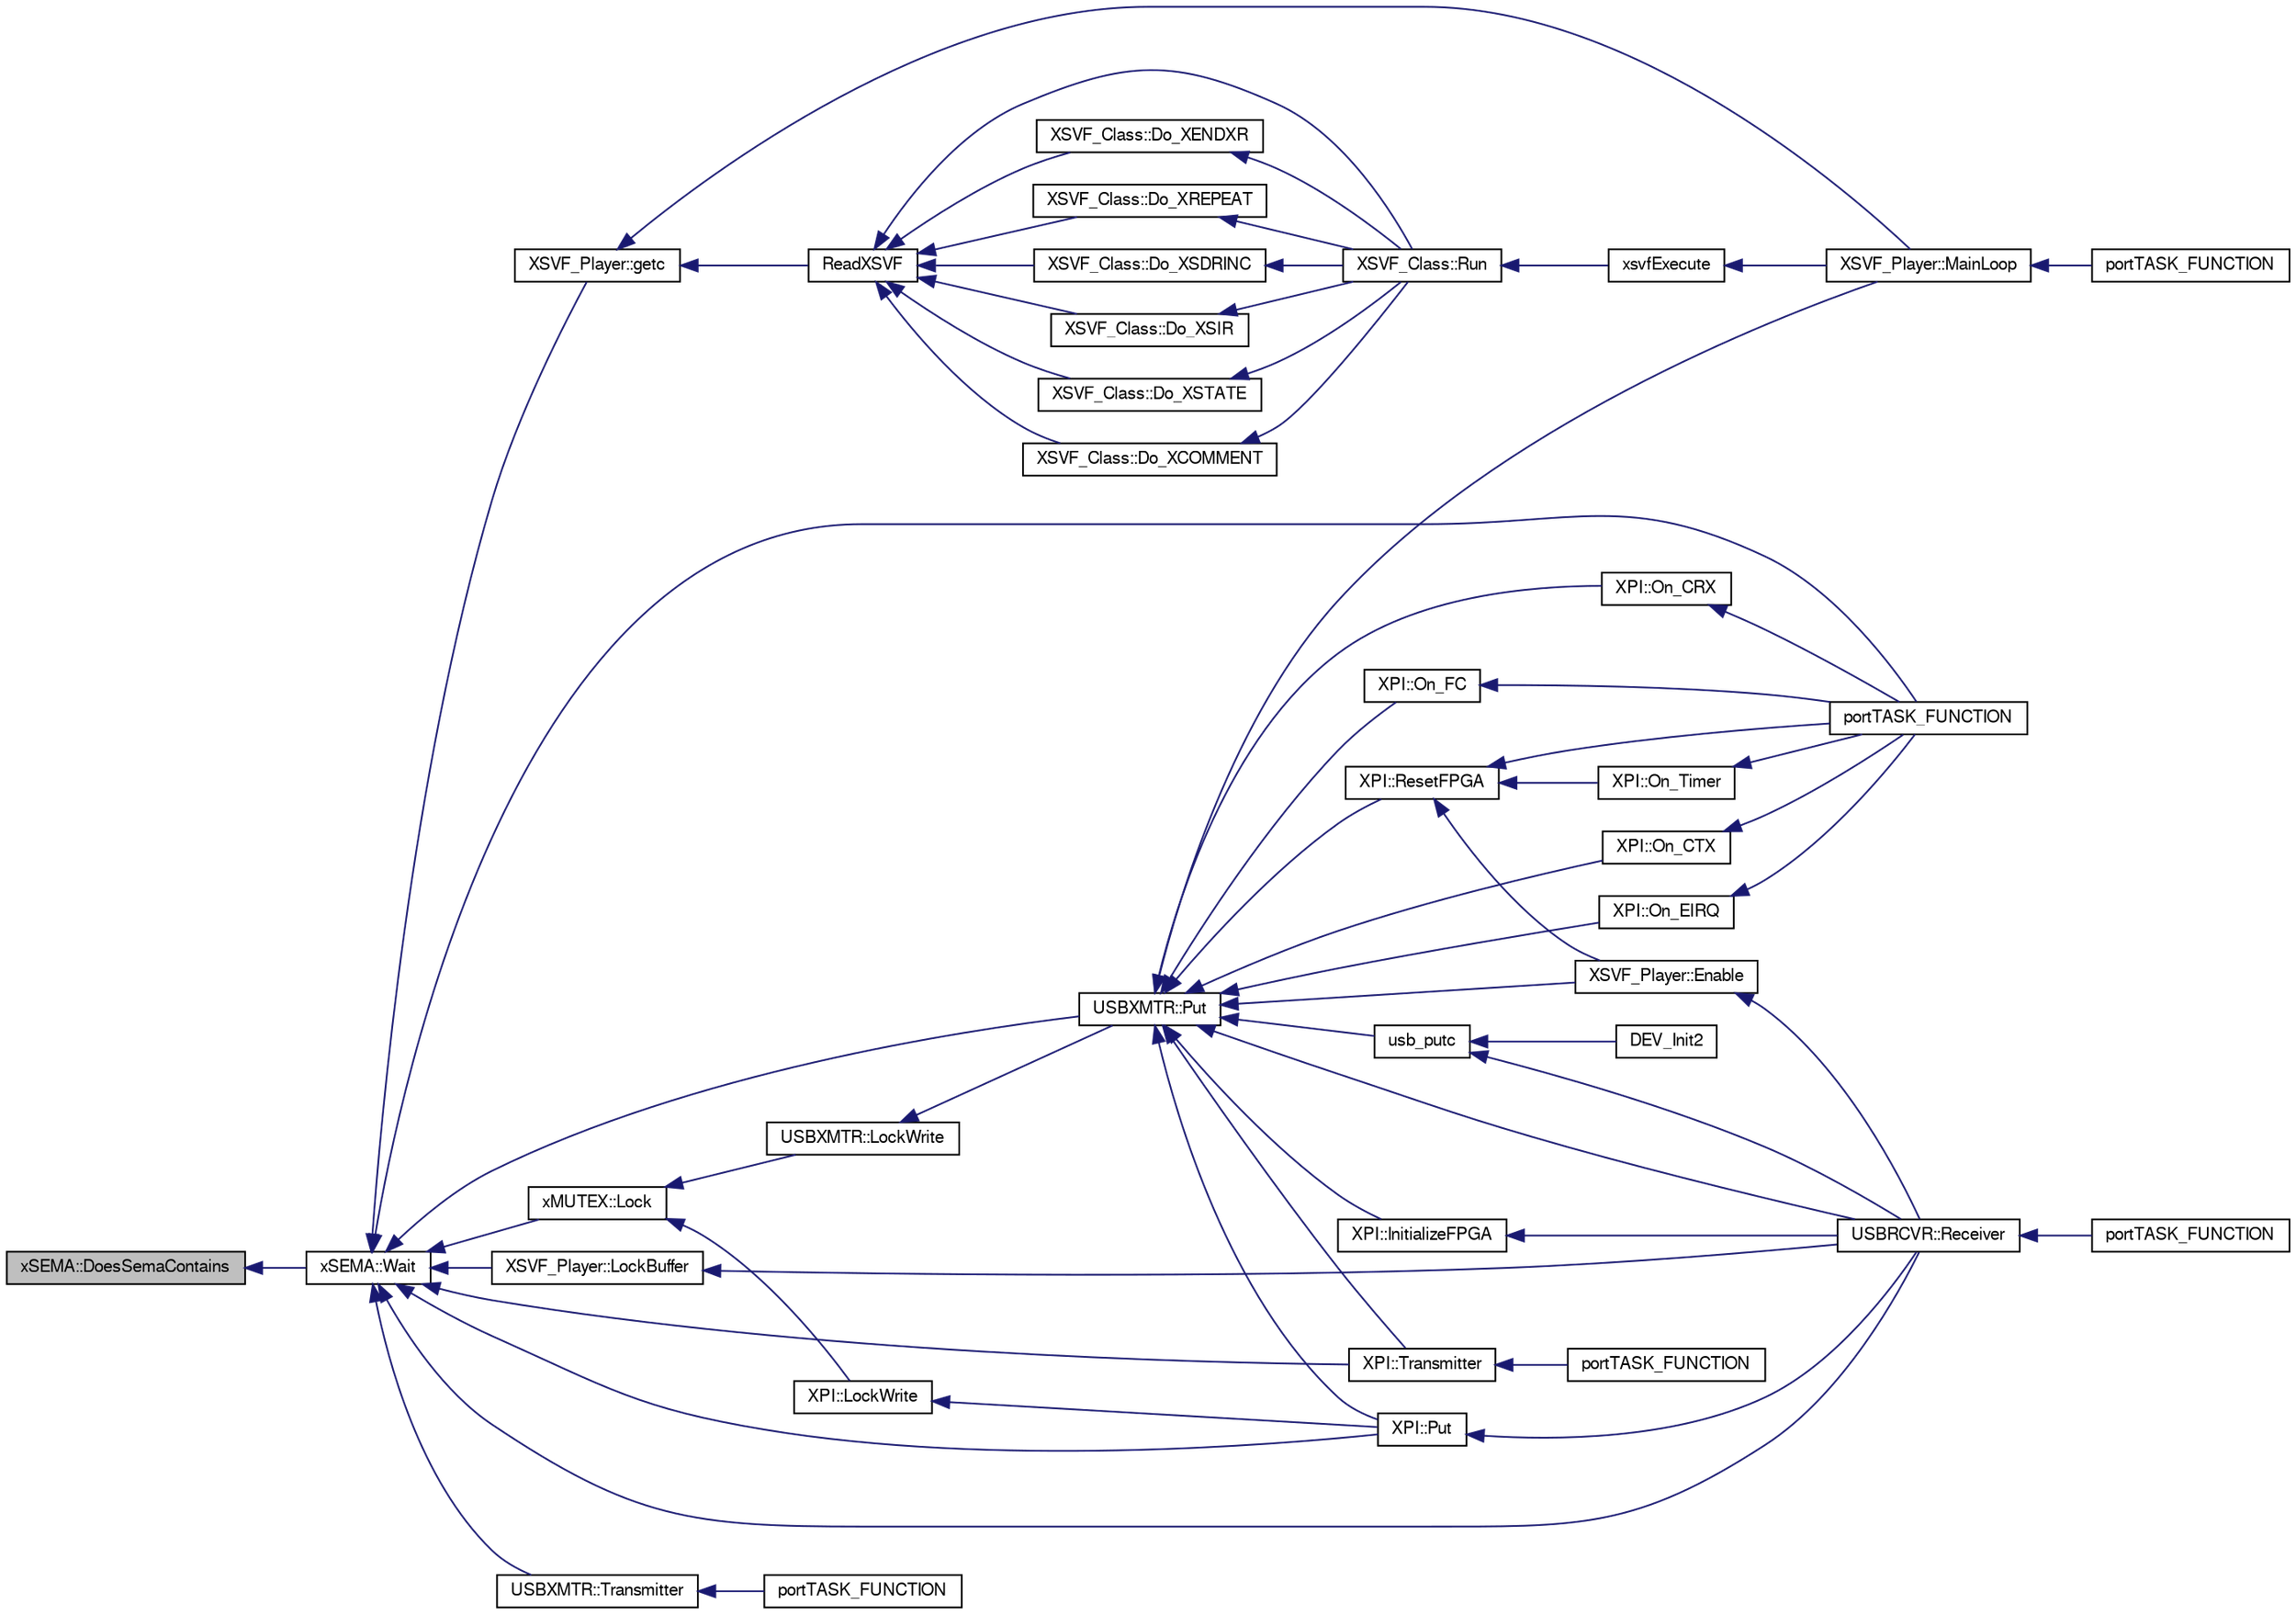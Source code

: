 digraph G
{
  bgcolor="transparent";
  edge [fontname="FreeSans",fontsize=10,labelfontname="FreeSans",labelfontsize=10];
  node [fontname="FreeSans",fontsize=10,shape=record];
  rankdir=LR;
  Node1 [label="xSEMA::DoesSemaContains",height=0.2,width=0.4,color="black", fillcolor="grey75", style="filled" fontcolor="black"];
  Node1 -> Node2 [dir=back,color="midnightblue",fontsize=10,style="solid",fontname="FreeSans"];
  Node2 [label="xSEMA::Wait",height=0.2,width=0.4,color="black",URL="$classx_s_e_m_a.html#d398bc33f1c28f28c33ce1796b0e4ca7"];
  Node2 -> Node3 [dir=back,color="midnightblue",fontsize=10,style="solid",fontname="FreeSans"];
  Node3 [label="XSVF_Player::getc",height=0.2,width=0.4,color="black",URL="$class_x_s_v_f___player.html#30c853edaf50b1a4d677131bdb78d277"];
  Node3 -> Node4 [dir=back,color="midnightblue",fontsize=10,style="solid",fontname="FreeSans"];
  Node4 [label="XSVF_Player::MainLoop",height=0.2,width=0.4,color="black",URL="$class_x_s_v_f___player.html#7c68cab8bc1c8d4a40a5a14c7e389a9d"];
  Node4 -> Node5 [dir=back,color="midnightblue",fontsize=10,style="solid",fontname="FreeSans"];
  Node5 [label="portTASK_FUNCTION",height=0.2,width=0.4,color="black",URL="$xsvf_task_8cpp.html#0c8ad39baa20f104db774662d3dcdb35"];
  Node3 -> Node6 [dir=back,color="midnightblue",fontsize=10,style="solid",fontname="FreeSans"];
  Node6 [label="ReadXSVF",height=0.2,width=0.4,color="black",URL="$xsvf_port_8hpp.html#eead376a8e9b9d8b83d3f95f0b440ecc"];
  Node6 -> Node7 [dir=back,color="midnightblue",fontsize=10,style="solid",fontname="FreeSans"];
  Node7 [label="XSVF_Class::Do_XCOMMENT",height=0.2,width=0.4,color="black",URL="$class_x_s_v_f___class.html#ccbb74bef1f29b2a1522413953b06f7e"];
  Node7 -> Node8 [dir=back,color="midnightblue",fontsize=10,style="solid",fontname="FreeSans"];
  Node8 [label="XSVF_Class::Run",height=0.2,width=0.4,color="black",URL="$class_x_s_v_f___class.html#12ccef01bf5a47d54aa357204c0e4636"];
  Node8 -> Node9 [dir=back,color="midnightblue",fontsize=10,style="solid",fontname="FreeSans"];
  Node9 [label="xsvfExecute",height=0.2,width=0.4,color="black",URL="$sam7xpud_8hpp.html#d4776d8f8f33635f5042de6b07c849f6"];
  Node9 -> Node4 [dir=back,color="midnightblue",fontsize=10,style="solid",fontname="FreeSans"];
  Node6 -> Node10 [dir=back,color="midnightblue",fontsize=10,style="solid",fontname="FreeSans"];
  Node10 [label="XSVF_Class::Do_XENDXR",height=0.2,width=0.4,color="black",URL="$class_x_s_v_f___class.html#c16456e7c7645b0f00e476da3298f071"];
  Node10 -> Node8 [dir=back,color="midnightblue",fontsize=10,style="solid",fontname="FreeSans"];
  Node6 -> Node11 [dir=back,color="midnightblue",fontsize=10,style="solid",fontname="FreeSans"];
  Node11 [label="XSVF_Class::Do_XREPEAT",height=0.2,width=0.4,color="black",URL="$class_x_s_v_f___class.html#f63e8462528039052c8a608ec5cf1e4c"];
  Node11 -> Node8 [dir=back,color="midnightblue",fontsize=10,style="solid",fontname="FreeSans"];
  Node6 -> Node12 [dir=back,color="midnightblue",fontsize=10,style="solid",fontname="FreeSans"];
  Node12 [label="XSVF_Class::Do_XSDRINC",height=0.2,width=0.4,color="black",URL="$class_x_s_v_f___class.html#bb4f302bf9104dbb218f451536d7a665"];
  Node12 -> Node8 [dir=back,color="midnightblue",fontsize=10,style="solid",fontname="FreeSans"];
  Node6 -> Node13 [dir=back,color="midnightblue",fontsize=10,style="solid",fontname="FreeSans"];
  Node13 [label="XSVF_Class::Do_XSIR",height=0.2,width=0.4,color="black",URL="$class_x_s_v_f___class.html#bb98c9978279e6e849eba476a76b3964"];
  Node13 -> Node8 [dir=back,color="midnightblue",fontsize=10,style="solid",fontname="FreeSans"];
  Node6 -> Node14 [dir=back,color="midnightblue",fontsize=10,style="solid",fontname="FreeSans"];
  Node14 [label="XSVF_Class::Do_XSTATE",height=0.2,width=0.4,color="black",URL="$class_x_s_v_f___class.html#7ce7cf13775e4d4c6cf0e069bbd6467c"];
  Node14 -> Node8 [dir=back,color="midnightblue",fontsize=10,style="solid",fontname="FreeSans"];
  Node6 -> Node8 [dir=back,color="midnightblue",fontsize=10,style="solid",fontname="FreeSans"];
  Node2 -> Node15 [dir=back,color="midnightblue",fontsize=10,style="solid",fontname="FreeSans"];
  Node15 [label="xMUTEX::Lock",height=0.2,width=0.4,color="black",URL="$classx_m_u_t_e_x.html#529d57424fe4f58d9a13dea66e40ecfa"];
  Node15 -> Node16 [dir=back,color="midnightblue",fontsize=10,style="solid",fontname="FreeSans"];
  Node16 [label="XPI::LockWrite",height=0.2,width=0.4,color="black",URL="$class_x_p_i.html#10ba209398cb347a1f3fced4902037ec"];
  Node16 -> Node17 [dir=back,color="midnightblue",fontsize=10,style="solid",fontname="FreeSans"];
  Node17 [label="XPI::Put",height=0.2,width=0.4,color="black",URL="$class_x_p_i.html#2120b6e3bee2a8eedaf06fad5017eb8a"];
  Node17 -> Node18 [dir=back,color="midnightblue",fontsize=10,style="solid",fontname="FreeSans"];
  Node18 [label="USBRCVR::Receiver",height=0.2,width=0.4,color="black",URL="$class_u_s_b_r_c_v_r.html#f8361a896588ddbb643a4b79b59129b5"];
  Node18 -> Node19 [dir=back,color="midnightblue",fontsize=10,style="solid",fontname="FreeSans"];
  Node19 [label="portTASK_FUNCTION",height=0.2,width=0.4,color="black",URL="$usb_tasks_8cpp.html#bf532eb4d4d55d51477ea9534ab711ca"];
  Node15 -> Node20 [dir=back,color="midnightblue",fontsize=10,style="solid",fontname="FreeSans"];
  Node20 [label="USBXMTR::LockWrite",height=0.2,width=0.4,color="black",URL="$class_u_s_b_x_m_t_r.html#70384f142454df09c3600680cff40274"];
  Node20 -> Node21 [dir=back,color="midnightblue",fontsize=10,style="solid",fontname="FreeSans"];
  Node21 [label="USBXMTR::Put",height=0.2,width=0.4,color="black",URL="$class_u_s_b_x_m_t_r.html#149d280fef7548a52d67fcb5c5ac3ea6"];
  Node21 -> Node22 [dir=back,color="midnightblue",fontsize=10,style="solid",fontname="FreeSans"];
  Node22 [label="XSVF_Player::Enable",height=0.2,width=0.4,color="black",URL="$class_x_s_v_f___player.html#ab49a062790f0a95e08d6f246b2a71b4"];
  Node22 -> Node18 [dir=back,color="midnightblue",fontsize=10,style="solid",fontname="FreeSans"];
  Node21 -> Node23 [dir=back,color="midnightblue",fontsize=10,style="solid",fontname="FreeSans"];
  Node23 [label="XPI::InitializeFPGA",height=0.2,width=0.4,color="black",URL="$class_x_p_i.html#13617d172b308c1448c74f4535b2e73d"];
  Node23 -> Node18 [dir=back,color="midnightblue",fontsize=10,style="solid",fontname="FreeSans"];
  Node21 -> Node4 [dir=back,color="midnightblue",fontsize=10,style="solid",fontname="FreeSans"];
  Node21 -> Node24 [dir=back,color="midnightblue",fontsize=10,style="solid",fontname="FreeSans"];
  Node24 [label="XPI::On_CRX",height=0.2,width=0.4,color="black",URL="$class_x_p_i.html#1c73bd96ebc42e8f5e14bb05c8cd3c86"];
  Node24 -> Node25 [dir=back,color="midnightblue",fontsize=10,style="solid",fontname="FreeSans"];
  Node25 [label="portTASK_FUNCTION",height=0.2,width=0.4,color="black",URL="$sam7xpud_8cpp.html#53afc651bc94988b4b1644f21f16b515"];
  Node21 -> Node26 [dir=back,color="midnightblue",fontsize=10,style="solid",fontname="FreeSans"];
  Node26 [label="XPI::On_CTX",height=0.2,width=0.4,color="black",URL="$class_x_p_i.html#02aa06fd22abe2e2ee4a96ec729e654d"];
  Node26 -> Node25 [dir=back,color="midnightblue",fontsize=10,style="solid",fontname="FreeSans"];
  Node21 -> Node27 [dir=back,color="midnightblue",fontsize=10,style="solid",fontname="FreeSans"];
  Node27 [label="XPI::On_EIRQ",height=0.2,width=0.4,color="black",URL="$class_x_p_i.html#56970d2f3494891b3cf80f3cc846c8df"];
  Node27 -> Node25 [dir=back,color="midnightblue",fontsize=10,style="solid",fontname="FreeSans"];
  Node21 -> Node28 [dir=back,color="midnightblue",fontsize=10,style="solid",fontname="FreeSans"];
  Node28 [label="XPI::On_FC",height=0.2,width=0.4,color="black",URL="$class_x_p_i.html#796dc15fd71882551b5b699d6b408480"];
  Node28 -> Node25 [dir=back,color="midnightblue",fontsize=10,style="solid",fontname="FreeSans"];
  Node21 -> Node17 [dir=back,color="midnightblue",fontsize=10,style="solid",fontname="FreeSans"];
  Node21 -> Node18 [dir=back,color="midnightblue",fontsize=10,style="solid",fontname="FreeSans"];
  Node21 -> Node29 [dir=back,color="midnightblue",fontsize=10,style="solid",fontname="FreeSans"];
  Node29 [label="XPI::ResetFPGA",height=0.2,width=0.4,color="black",URL="$class_x_p_i.html#5c51dda2c789ed0f0eec401f80d92c31"];
  Node29 -> Node22 [dir=back,color="midnightblue",fontsize=10,style="solid",fontname="FreeSans"];
  Node29 -> Node30 [dir=back,color="midnightblue",fontsize=10,style="solid",fontname="FreeSans"];
  Node30 [label="XPI::On_Timer",height=0.2,width=0.4,color="black",URL="$class_x_p_i.html#efca43b014ac7287f1ee782a2db45682"];
  Node30 -> Node25 [dir=back,color="midnightblue",fontsize=10,style="solid",fontname="FreeSans"];
  Node29 -> Node25 [dir=back,color="midnightblue",fontsize=10,style="solid",fontname="FreeSans"];
  Node21 -> Node31 [dir=back,color="midnightblue",fontsize=10,style="solid",fontname="FreeSans"];
  Node31 [label="XPI::Transmitter",height=0.2,width=0.4,color="black",URL="$class_x_p_i.html#2ad25e9e345f55ccaba7f7f7ad15a9a1"];
  Node31 -> Node32 [dir=back,color="midnightblue",fontsize=10,style="solid",fontname="FreeSans"];
  Node32 [label="portTASK_FUNCTION",height=0.2,width=0.4,color="black",URL="$xpi_8cpp.html#dfe1e57f3b27a6e6c56640245fc9a1bd"];
  Node21 -> Node33 [dir=back,color="midnightblue",fontsize=10,style="solid",fontname="FreeSans"];
  Node33 [label="usb_putc",height=0.2,width=0.4,color="black",URL="$sam7xpud_8cpp.html#04af8901fc5c1015eb79acb36ba38ad6"];
  Node33 -> Node34 [dir=back,color="midnightblue",fontsize=10,style="solid",fontname="FreeSans"];
  Node34 [label="DEV_Init2",height=0.2,width=0.4,color="black",URL="$device_8cpp.html#d3dd83edb8d465419e7ab07c6dfb8687"];
  Node33 -> Node18 [dir=back,color="midnightblue",fontsize=10,style="solid",fontname="FreeSans"];
  Node2 -> Node35 [dir=back,color="midnightblue",fontsize=10,style="solid",fontname="FreeSans"];
  Node35 [label="XSVF_Player::LockBuffer",height=0.2,width=0.4,color="black",URL="$class_x_s_v_f___player.html#4e412ad72e7bc50f79f431305ce0c62c"];
  Node35 -> Node18 [dir=back,color="midnightblue",fontsize=10,style="solid",fontname="FreeSans"];
  Node2 -> Node25 [dir=back,color="midnightblue",fontsize=10,style="solid",fontname="FreeSans"];
  Node2 -> Node21 [dir=back,color="midnightblue",fontsize=10,style="solid",fontname="FreeSans"];
  Node2 -> Node17 [dir=back,color="midnightblue",fontsize=10,style="solid",fontname="FreeSans"];
  Node2 -> Node18 [dir=back,color="midnightblue",fontsize=10,style="solid",fontname="FreeSans"];
  Node2 -> Node36 [dir=back,color="midnightblue",fontsize=10,style="solid",fontname="FreeSans"];
  Node36 [label="USBXMTR::Transmitter",height=0.2,width=0.4,color="black",URL="$class_u_s_b_x_m_t_r.html#3bf2078741857a3f8d71871b8eda79fd"];
  Node36 -> Node37 [dir=back,color="midnightblue",fontsize=10,style="solid",fontname="FreeSans"];
  Node37 [label="portTASK_FUNCTION",height=0.2,width=0.4,color="black",URL="$usb_tasks_8cpp.html#2ef57480262824233f0c45f5568d7ac5"];
  Node2 -> Node31 [dir=back,color="midnightblue",fontsize=10,style="solid",fontname="FreeSans"];
}
